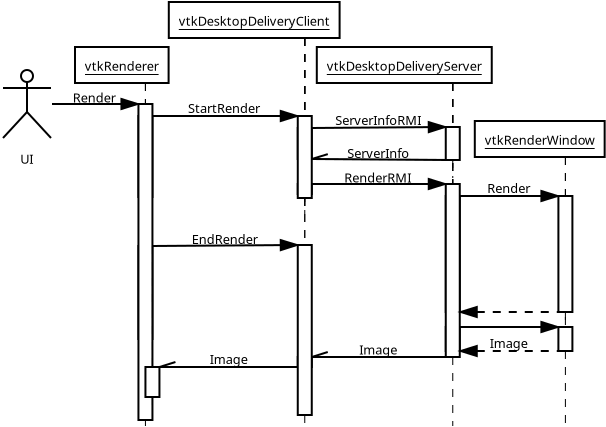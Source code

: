 <?xml version="1.0"?>
<dia:diagram xmlns:dia="http://www.lysator.liu.se/~alla/dia/">
  <dia:layer name="Background" visible="true">
    <dia:object type="UML - Lifeline" version="0" id="O0">
      <dia:attribute name="obj_pos">
        <dia:point val="9.022,4.9"/>
      </dia:attribute>
      <dia:attribute name="obj_bb">
        <dia:rectangle val="8.672,4.875;9.372,11.275"/>
      </dia:attribute>
      <dia:attribute name="conn_endpoints">
        <dia:point val="9.022,4.9"/>
        <dia:point val="9.022,11.25"/>
      </dia:attribute>
      <dia:attribute name="rtop">
        <dia:real val="1.65"/>
      </dia:attribute>
      <dia:attribute name="rbot">
        <dia:real val="5.7"/>
      </dia:attribute>
      <dia:attribute name="draw_focus">
        <dia:boolean val="true"/>
      </dia:attribute>
      <dia:attribute name="draw_cross">
        <dia:boolean val="false"/>
      </dia:attribute>
      <dia:connections>
        <dia:connection handle="0" to="O13" connection="6"/>
      </dia:connections>
    </dia:object>
    <dia:object type="UML - Lifeline" version="0" id="O1">
      <dia:attribute name="obj_pos">
        <dia:point val="9.022,4.9"/>
      </dia:attribute>
      <dia:attribute name="obj_bb">
        <dia:rectangle val="8.672,4.875;9.372,18.825"/>
      </dia:attribute>
      <dia:attribute name="conn_endpoints">
        <dia:point val="9.022,4.9"/>
        <dia:point val="9.022,18.8"/>
      </dia:attribute>
      <dia:attribute name="rtop">
        <dia:real val="8.15"/>
      </dia:attribute>
      <dia:attribute name="rbot">
        <dia:real val="12.8"/>
      </dia:attribute>
      <dia:attribute name="draw_focus">
        <dia:boolean val="true"/>
      </dia:attribute>
      <dia:attribute name="draw_cross">
        <dia:boolean val="false"/>
      </dia:attribute>
      <dia:connections>
        <dia:connection handle="0" to="O13" connection="6"/>
      </dia:connections>
    </dia:object>
    <dia:object type="UML - Lifeline" version="0" id="O2">
      <dia:attribute name="obj_pos">
        <dia:point val="30.02,8.6"/>
      </dia:attribute>
      <dia:attribute name="obj_bb">
        <dia:rectangle val="29.67,8.575;30.37,22.025"/>
      </dia:attribute>
      <dia:attribute name="conn_endpoints">
        <dia:point val="30.02,8.6"/>
        <dia:point val="30.02,22"/>
      </dia:attribute>
      <dia:attribute name="rtop">
        <dia:real val="8.5"/>
      </dia:attribute>
      <dia:attribute name="rbot">
        <dia:real val="9.7"/>
      </dia:attribute>
      <dia:attribute name="draw_focus">
        <dia:boolean val="true"/>
      </dia:attribute>
      <dia:attribute name="draw_cross">
        <dia:boolean val="false"/>
      </dia:attribute>
      <dia:connections>
        <dia:connection handle="0" to="O22" connection="6"/>
      </dia:connections>
    </dia:object>
    <dia:object type="UML - Lifeline" version="0" id="O3">
      <dia:attribute name="obj_pos">
        <dia:point val="24.388,4.9"/>
      </dia:attribute>
      <dia:attribute name="obj_bb">
        <dia:rectangle val="24.038,4.875;24.738,17.525"/>
      </dia:attribute>
      <dia:attribute name="conn_endpoints">
        <dia:point val="24.388,4.9"/>
        <dia:point val="24.388,17.5"/>
      </dia:attribute>
      <dia:attribute name="rtop">
        <dia:real val="5.65"/>
      </dia:attribute>
      <dia:attribute name="rbot">
        <dia:real val="11.45"/>
      </dia:attribute>
      <dia:attribute name="draw_focus">
        <dia:boolean val="true"/>
      </dia:attribute>
      <dia:attribute name="draw_cross">
        <dia:boolean val="false"/>
      </dia:attribute>
      <dia:connections>
        <dia:connection handle="0" to="O17" connection="6"/>
      </dia:connections>
    </dia:object>
    <dia:object type="UML - Lifeline" version="0" id="O4">
      <dia:attribute name="obj_pos">
        <dia:point val="24.388,4.9"/>
      </dia:attribute>
      <dia:attribute name="obj_bb">
        <dia:rectangle val="24.038,4.875;24.738,18.575"/>
      </dia:attribute>
      <dia:attribute name="conn_endpoints">
        <dia:point val="24.388,4.9"/>
        <dia:point val="24.388,18.55"/>
      </dia:attribute>
      <dia:attribute name="rtop">
        <dia:real val="12.2"/>
      </dia:attribute>
      <dia:attribute name="rbot">
        <dia:real val="13.4"/>
      </dia:attribute>
      <dia:attribute name="draw_focus">
        <dia:boolean val="true"/>
      </dia:attribute>
      <dia:attribute name="draw_cross">
        <dia:boolean val="false"/>
      </dia:attribute>
      <dia:connections>
        <dia:connection handle="0" to="O17" connection="6"/>
      </dia:connections>
    </dia:object>
    <dia:object type="UML - Lifeline" version="0" id="O5">
      <dia:attribute name="obj_pos">
        <dia:point val="16.988,2.65"/>
      </dia:attribute>
      <dia:attribute name="obj_bb">
        <dia:rectangle val="16.638,2.625;17.338,20.525"/>
      </dia:attribute>
      <dia:attribute name="conn_endpoints">
        <dia:point val="16.988,2.65"/>
        <dia:point val="16.988,20.5"/>
      </dia:attribute>
      <dia:attribute name="rtop">
        <dia:real val="15.95"/>
      </dia:attribute>
      <dia:attribute name="rbot">
        <dia:real val="16.45"/>
      </dia:attribute>
      <dia:attribute name="draw_focus">
        <dia:boolean val="true"/>
      </dia:attribute>
      <dia:attribute name="draw_cross">
        <dia:boolean val="false"/>
      </dia:attribute>
      <dia:connections>
        <dia:connection handle="0" to="O16" connection="6"/>
      </dia:connections>
    </dia:object>
    <dia:object type="UML - Lifeline" version="0" id="O6">
      <dia:attribute name="obj_pos">
        <dia:point val="16.988,2.65"/>
      </dia:attribute>
      <dia:attribute name="obj_bb">
        <dia:rectangle val="16.638,2.625;17.338,9.275"/>
      </dia:attribute>
      <dia:attribute name="conn_endpoints">
        <dia:point val="16.988,2.65"/>
        <dia:point val="16.988,9.25"/>
      </dia:attribute>
      <dia:attribute name="rtop">
        <dia:real val="4.5"/>
      </dia:attribute>
      <dia:attribute name="rbot">
        <dia:real val="6.05"/>
      </dia:attribute>
      <dia:attribute name="draw_focus">
        <dia:boolean val="true"/>
      </dia:attribute>
      <dia:attribute name="draw_cross">
        <dia:boolean val="false"/>
      </dia:attribute>
      <dia:connections>
        <dia:connection handle="0" to="O16" connection="6"/>
      </dia:connections>
    </dia:object>
    <dia:object type="UML - Lifeline" version="0" id="O7">
      <dia:attribute name="obj_pos">
        <dia:point val="16.988,2.65"/>
      </dia:attribute>
      <dia:attribute name="obj_bb">
        <dia:rectangle val="16.638,2.625;17.338,11.475"/>
      </dia:attribute>
      <dia:attribute name="conn_endpoints">
        <dia:point val="16.988,2.65"/>
        <dia:point val="16.988,11.45"/>
      </dia:attribute>
      <dia:attribute name="rtop">
        <dia:real val="7.3"/>
      </dia:attribute>
      <dia:attribute name="rbot">
        <dia:real val="7.8"/>
      </dia:attribute>
      <dia:attribute name="draw_focus">
        <dia:boolean val="true"/>
      </dia:attribute>
      <dia:attribute name="draw_cross">
        <dia:boolean val="false"/>
      </dia:attribute>
      <dia:connections>
        <dia:connection handle="0" to="O16" connection="6"/>
      </dia:connections>
    </dia:object>
    <dia:object type="UML - Lifeline" version="0" id="O8">
      <dia:attribute name="obj_pos">
        <dia:point val="16.988,2.65"/>
      </dia:attribute>
      <dia:attribute name="obj_bb">
        <dia:rectangle val="16.638,2.625;17.338,22.075"/>
      </dia:attribute>
      <dia:attribute name="conn_endpoints">
        <dia:point val="16.988,2.65"/>
        <dia:point val="16.988,22.05"/>
      </dia:attribute>
      <dia:attribute name="rtop">
        <dia:real val="10.35"/>
      </dia:attribute>
      <dia:attribute name="rbot">
        <dia:real val="18.85"/>
      </dia:attribute>
      <dia:attribute name="draw_focus">
        <dia:boolean val="true"/>
      </dia:attribute>
      <dia:attribute name="draw_cross">
        <dia:boolean val="false"/>
      </dia:attribute>
      <dia:connections>
        <dia:connection handle="0" to="O16" connection="6"/>
      </dia:connections>
    </dia:object>
    <dia:object type="UML - Lifeline" version="0" id="O9">
      <dia:attribute name="obj_pos">
        <dia:point val="9.022,4.9"/>
      </dia:attribute>
      <dia:attribute name="obj_bb">
        <dia:rectangle val="8.672,4.875;9.372,22.075"/>
      </dia:attribute>
      <dia:attribute name="conn_endpoints">
        <dia:point val="9.022,4.9"/>
        <dia:point val="9.022,22.05"/>
      </dia:attribute>
      <dia:attribute name="rtop">
        <dia:real val="1.05"/>
      </dia:attribute>
      <dia:attribute name="rbot">
        <dia:real val="16.85"/>
      </dia:attribute>
      <dia:attribute name="draw_focus">
        <dia:boolean val="true"/>
      </dia:attribute>
      <dia:attribute name="draw_cross">
        <dia:boolean val="false"/>
      </dia:attribute>
      <dia:connections>
        <dia:connection handle="0" to="O13" connection="6"/>
      </dia:connections>
    </dia:object>
    <dia:object type="UML - Lifeline" version="0" id="O10">
      <dia:attribute name="obj_pos">
        <dia:point val="24.388,4.9"/>
      </dia:attribute>
      <dia:attribute name="obj_bb">
        <dia:rectangle val="24.038,4.875;24.738,22.075"/>
      </dia:attribute>
      <dia:attribute name="conn_endpoints">
        <dia:point val="24.388,4.9"/>
        <dia:point val="24.388,22.05"/>
      </dia:attribute>
      <dia:attribute name="rtop">
        <dia:real val="5.05"/>
      </dia:attribute>
      <dia:attribute name="rbot">
        <dia:real val="13.7"/>
      </dia:attribute>
      <dia:attribute name="draw_focus">
        <dia:boolean val="true"/>
      </dia:attribute>
      <dia:attribute name="draw_cross">
        <dia:boolean val="false"/>
      </dia:attribute>
      <dia:connections>
        <dia:connection handle="0" to="O17" connection="6"/>
      </dia:connections>
    </dia:object>
    <dia:object type="UML - Lifeline" version="0" id="O11">
      <dia:attribute name="obj_pos">
        <dia:point val="16.988,2.65"/>
      </dia:attribute>
      <dia:attribute name="obj_bb">
        <dia:rectangle val="16.638,2.625;17.338,11.325"/>
      </dia:attribute>
      <dia:attribute name="conn_endpoints">
        <dia:point val="16.988,2.65"/>
        <dia:point val="16.988,11.3"/>
      </dia:attribute>
      <dia:attribute name="rtop">
        <dia:real val="3.9"/>
      </dia:attribute>
      <dia:attribute name="rbot">
        <dia:real val="8"/>
      </dia:attribute>
      <dia:attribute name="draw_focus">
        <dia:boolean val="true"/>
      </dia:attribute>
      <dia:attribute name="draw_cross">
        <dia:boolean val="false"/>
      </dia:attribute>
      <dia:connections>
        <dia:connection handle="0" to="O16" connection="6"/>
      </dia:connections>
    </dia:object>
    <dia:object type="UML - Actor" version="0" id="O12">
      <dia:attribute name="obj_pos">
        <dia:point val="3.1,5.95"/>
      </dia:attribute>
      <dia:attribute name="obj_bb">
        <dia:rectangle val="1.8,3.6;4.4,9.155"/>
      </dia:attribute>
      <dia:attribute name="elem_corner">
        <dia:point val="1.85,3.65"/>
      </dia:attribute>
      <dia:attribute name="elem_width">
        <dia:real val="2.5"/>
      </dia:attribute>
      <dia:attribute name="elem_height">
        <dia:real val="4.6"/>
      </dia:attribute>
      <dia:attribute name="text">
        <dia:composite type="text">
          <dia:attribute name="string">
            <dia:string>#UI#</dia:string>
          </dia:attribute>
          <dia:attribute name="font">
            <dia:font name="Helvetica"/>
          </dia:attribute>
          <dia:attribute name="height">
            <dia:real val="0.8"/>
          </dia:attribute>
          <dia:attribute name="pos">
            <dia:point val="3.1,9.05"/>
          </dia:attribute>
          <dia:attribute name="color">
            <dia:color val="#000000"/>
          </dia:attribute>
          <dia:attribute name="alignment">
            <dia:enum val="1"/>
          </dia:attribute>
        </dia:composite>
      </dia:attribute>
    </dia:object>
    <dia:object type="UML - Object" version="0" id="O13">
      <dia:attribute name="obj_pos">
        <dia:point val="5.5,3.1"/>
      </dia:attribute>
      <dia:attribute name="obj_bb">
        <dia:rectangle val="5.45,3.05;12.594,4.95"/>
      </dia:attribute>
      <dia:attribute name="elem_corner">
        <dia:point val="5.5,3.1"/>
      </dia:attribute>
      <dia:attribute name="elem_width">
        <dia:real val="7.044"/>
      </dia:attribute>
      <dia:attribute name="elem_height">
        <dia:real val="1.8"/>
      </dia:attribute>
      <dia:attribute name="text">
        <dia:composite type="text">
          <dia:attribute name="string">
            <dia:string>#vtkRenderer#</dia:string>
          </dia:attribute>
          <dia:attribute name="font">
            <dia:font name="Helvetica"/>
          </dia:attribute>
          <dia:attribute name="height">
            <dia:real val="0.8"/>
          </dia:attribute>
          <dia:attribute name="pos">
            <dia:point val="9.022,4.295"/>
          </dia:attribute>
          <dia:attribute name="color">
            <dia:color val="#000000"/>
          </dia:attribute>
          <dia:attribute name="alignment">
            <dia:enum val="1"/>
          </dia:attribute>
        </dia:composite>
      </dia:attribute>
      <dia:attribute name="stereotype">
        <dia:string/>
      </dia:attribute>
      <dia:attribute name="exstate">
        <dia:string/>
      </dia:attribute>
      <dia:attribute name="attrib">
        <dia:composite type="text">
          <dia:attribute name="string">
            <dia:string>##</dia:string>
          </dia:attribute>
          <dia:attribute name="font">
            <dia:font name="Helvetica"/>
          </dia:attribute>
          <dia:attribute name="height">
            <dia:real val="0.8"/>
          </dia:attribute>
          <dia:attribute name="pos">
            <dia:point val="0,0"/>
          </dia:attribute>
          <dia:attribute name="color">
            <dia:color val="#000000"/>
          </dia:attribute>
          <dia:attribute name="alignment">
            <dia:enum val="0"/>
          </dia:attribute>
        </dia:composite>
      </dia:attribute>
      <dia:attribute name="is_active">
        <dia:boolean val="false"/>
      </dia:attribute>
      <dia:attribute name="show_attribs">
        <dia:boolean val="false"/>
      </dia:attribute>
      <dia:attribute name="multiple">
        <dia:boolean val="false"/>
      </dia:attribute>
    </dia:object>
    <dia:object type="UML - Message" version="0" id="O14">
      <dia:attribute name="obj_pos">
        <dia:point val="9.372,6.55"/>
      </dia:attribute>
      <dia:attribute name="obj_bb">
        <dia:rectangle val="9.322,5.705;16.688,6.95"/>
      </dia:attribute>
      <dia:attribute name="conn_endpoints">
        <dia:point val="9.372,6.55"/>
        <dia:point val="16.638,6.55"/>
      </dia:attribute>
      <dia:attribute name="text">
        <dia:string>#StartRender#</dia:string>
      </dia:attribute>
      <dia:attribute name="text_pos">
        <dia:point val="12.955,6.4"/>
      </dia:attribute>
      <dia:attribute name="type">
        <dia:int val="0"/>
      </dia:attribute>
      <dia:connections>
        <dia:connection handle="0" to="O0" connection="1"/>
        <dia:connection handle="1" to="O11" connection="0"/>
      </dia:connections>
    </dia:object>
    <dia:object type="UML - Message" version="0" id="O15">
      <dia:attribute name="obj_pos">
        <dia:point val="4.35,5.95"/>
      </dia:attribute>
      <dia:attribute name="obj_bb">
        <dia:rectangle val="4.3,5.18;8.722,6.35"/>
      </dia:attribute>
      <dia:attribute name="conn_endpoints">
        <dia:point val="4.35,5.95"/>
        <dia:point val="8.672,5.95"/>
      </dia:attribute>
      <dia:attribute name="text">
        <dia:string>#Render#</dia:string>
      </dia:attribute>
      <dia:attribute name="text_pos">
        <dia:point val="6.465,5.875"/>
      </dia:attribute>
      <dia:attribute name="type">
        <dia:int val="0"/>
      </dia:attribute>
      <dia:connections>
        <dia:connection handle="0" to="O12" connection="4"/>
        <dia:connection handle="1" to="O9" connection="0"/>
      </dia:connections>
    </dia:object>
    <dia:object type="UML - Object" version="0" id="O16">
      <dia:attribute name="obj_pos">
        <dia:point val="10.19,0.85"/>
      </dia:attribute>
      <dia:attribute name="obj_bb">
        <dia:rectangle val="10.14,0.8;23.836,2.7"/>
      </dia:attribute>
      <dia:attribute name="elem_corner">
        <dia:point val="10.19,0.85"/>
      </dia:attribute>
      <dia:attribute name="elem_width">
        <dia:real val="13.596"/>
      </dia:attribute>
      <dia:attribute name="elem_height">
        <dia:real val="1.8"/>
      </dia:attribute>
      <dia:attribute name="text">
        <dia:composite type="text">
          <dia:attribute name="string">
            <dia:string>#vtkDesktopDeliveryClient#</dia:string>
          </dia:attribute>
          <dia:attribute name="font">
            <dia:font name="Helvetica"/>
          </dia:attribute>
          <dia:attribute name="height">
            <dia:real val="0.8"/>
          </dia:attribute>
          <dia:attribute name="pos">
            <dia:point val="16.988,2.045"/>
          </dia:attribute>
          <dia:attribute name="color">
            <dia:color val="#000000"/>
          </dia:attribute>
          <dia:attribute name="alignment">
            <dia:enum val="1"/>
          </dia:attribute>
        </dia:composite>
      </dia:attribute>
      <dia:attribute name="stereotype">
        <dia:string/>
      </dia:attribute>
      <dia:attribute name="exstate">
        <dia:string/>
      </dia:attribute>
      <dia:attribute name="attrib">
        <dia:composite type="text">
          <dia:attribute name="string">
            <dia:string>##</dia:string>
          </dia:attribute>
          <dia:attribute name="font">
            <dia:font name="Helvetica"/>
          </dia:attribute>
          <dia:attribute name="height">
            <dia:real val="0.8"/>
          </dia:attribute>
          <dia:attribute name="pos">
            <dia:point val="0,0"/>
          </dia:attribute>
          <dia:attribute name="color">
            <dia:color val="#000000"/>
          </dia:attribute>
          <dia:attribute name="alignment">
            <dia:enum val="0"/>
          </dia:attribute>
        </dia:composite>
      </dia:attribute>
      <dia:attribute name="is_active">
        <dia:boolean val="false"/>
      </dia:attribute>
      <dia:attribute name="show_attribs">
        <dia:boolean val="false"/>
      </dia:attribute>
      <dia:attribute name="multiple">
        <dia:boolean val="false"/>
      </dia:attribute>
    </dia:object>
    <dia:object type="UML - Object" version="0" id="O17">
      <dia:attribute name="obj_pos">
        <dia:point val="17.59,3.1"/>
      </dia:attribute>
      <dia:attribute name="obj_bb">
        <dia:rectangle val="17.54,3.05;31.236,4.95"/>
      </dia:attribute>
      <dia:attribute name="elem_corner">
        <dia:point val="17.59,3.1"/>
      </dia:attribute>
      <dia:attribute name="elem_width">
        <dia:real val="13.596"/>
      </dia:attribute>
      <dia:attribute name="elem_height">
        <dia:real val="1.8"/>
      </dia:attribute>
      <dia:attribute name="text">
        <dia:composite type="text">
          <dia:attribute name="string">
            <dia:string>#vtkDesktopDeliveryServer#</dia:string>
          </dia:attribute>
          <dia:attribute name="font">
            <dia:font name="Helvetica"/>
          </dia:attribute>
          <dia:attribute name="height">
            <dia:real val="0.8"/>
          </dia:attribute>
          <dia:attribute name="pos">
            <dia:point val="24.388,4.295"/>
          </dia:attribute>
          <dia:attribute name="color">
            <dia:color val="#000000"/>
          </dia:attribute>
          <dia:attribute name="alignment">
            <dia:enum val="1"/>
          </dia:attribute>
        </dia:composite>
      </dia:attribute>
      <dia:attribute name="stereotype">
        <dia:string/>
      </dia:attribute>
      <dia:attribute name="exstate">
        <dia:string/>
      </dia:attribute>
      <dia:attribute name="attrib">
        <dia:composite type="text">
          <dia:attribute name="string">
            <dia:string>##</dia:string>
          </dia:attribute>
          <dia:attribute name="font">
            <dia:font name="Helvetica"/>
          </dia:attribute>
          <dia:attribute name="height">
            <dia:real val="0.8"/>
          </dia:attribute>
          <dia:attribute name="pos">
            <dia:point val="0,0"/>
          </dia:attribute>
          <dia:attribute name="color">
            <dia:color val="#000000"/>
          </dia:attribute>
          <dia:attribute name="alignment">
            <dia:enum val="0"/>
          </dia:attribute>
        </dia:composite>
      </dia:attribute>
      <dia:attribute name="is_active">
        <dia:boolean val="false"/>
      </dia:attribute>
      <dia:attribute name="show_attribs">
        <dia:boolean val="false"/>
      </dia:attribute>
      <dia:attribute name="multiple">
        <dia:boolean val="false"/>
      </dia:attribute>
    </dia:object>
    <dia:object type="UML - Lifeline" version="0" id="O18">
      <dia:attribute name="obj_pos">
        <dia:point val="24.388,4.9"/>
      </dia:attribute>
      <dia:attribute name="obj_bb">
        <dia:rectangle val="24.038,4.875;24.738,9.675"/>
      </dia:attribute>
      <dia:attribute name="conn_endpoints">
        <dia:point val="24.388,4.9"/>
        <dia:point val="24.388,9.65"/>
      </dia:attribute>
      <dia:attribute name="rtop">
        <dia:real val="2.2"/>
      </dia:attribute>
      <dia:attribute name="rbot">
        <dia:real val="3.85"/>
      </dia:attribute>
      <dia:attribute name="draw_focus">
        <dia:boolean val="true"/>
      </dia:attribute>
      <dia:attribute name="draw_cross">
        <dia:boolean val="false"/>
      </dia:attribute>
      <dia:connections>
        <dia:connection handle="0" to="O17" connection="6"/>
      </dia:connections>
    </dia:object>
    <dia:object type="UML - Message" version="0" id="O19">
      <dia:attribute name="obj_pos">
        <dia:point val="17.338,7.15"/>
      </dia:attribute>
      <dia:attribute name="obj_bb">
        <dia:rectangle val="17.139,6.305;24.191,7.5"/>
      </dia:attribute>
      <dia:attribute name="conn_endpoints">
        <dia:point val="17.338,7.15"/>
        <dia:point val="24.038,7.1"/>
      </dia:attribute>
      <dia:attribute name="text">
        <dia:string>#ServerInfoRMI#</dia:string>
      </dia:attribute>
      <dia:attribute name="text_pos">
        <dia:point val="20.665,7"/>
      </dia:attribute>
      <dia:attribute name="type">
        <dia:int val="0"/>
      </dia:attribute>
      <dia:connections>
        <dia:connection handle="0" to="O6" connection="1"/>
        <dia:connection handle="1" to="O18" connection="0"/>
      </dia:connections>
    </dia:object>
    <dia:object type="UML - Message" version="0" id="O20">
      <dia:attribute name="obj_pos">
        <dia:point val="24.038,8.75"/>
      </dia:attribute>
      <dia:attribute name="obj_bb">
        <dia:rectangle val="17.288,7.955;24.088,9.1"/>
      </dia:attribute>
      <dia:attribute name="conn_endpoints">
        <dia:point val="24.038,8.75"/>
        <dia:point val="17.338,8.7"/>
      </dia:attribute>
      <dia:attribute name="text">
        <dia:string>#ServerInfo#</dia:string>
      </dia:attribute>
      <dia:attribute name="text_pos">
        <dia:point val="20.665,8.65"/>
      </dia:attribute>
      <dia:attribute name="type">
        <dia:int val="5"/>
      </dia:attribute>
      <dia:connections>
        <dia:connection handle="0" to="O18" connection="5"/>
        <dia:connection handle="1" to="O6" connection="3"/>
      </dia:connections>
    </dia:object>
    <dia:object type="UML - Message" version="0" id="O21">
      <dia:attribute name="obj_pos">
        <dia:point val="17.338,9.95"/>
      </dia:attribute>
      <dia:attribute name="obj_bb">
        <dia:rectangle val="17.288,9.18;24.088,10.35"/>
      </dia:attribute>
      <dia:attribute name="conn_endpoints">
        <dia:point val="17.338,9.95"/>
        <dia:point val="24.038,9.95"/>
      </dia:attribute>
      <dia:attribute name="text">
        <dia:string>#RenderRMI#</dia:string>
      </dia:attribute>
      <dia:attribute name="text_pos">
        <dia:point val="20.64,9.875"/>
      </dia:attribute>
      <dia:attribute name="type">
        <dia:int val="0"/>
      </dia:attribute>
      <dia:connections>
        <dia:connection handle="0" to="O7" connection="1"/>
        <dia:connection handle="1" to="O10" connection="0"/>
      </dia:connections>
    </dia:object>
    <dia:object type="UML - Object" version="0" id="O22">
      <dia:attribute name="obj_pos">
        <dia:point val="25.49,6.8"/>
      </dia:attribute>
      <dia:attribute name="obj_bb">
        <dia:rectangle val="25.44,6.75;34.6,8.65"/>
      </dia:attribute>
      <dia:attribute name="elem_corner">
        <dia:point val="25.49,6.8"/>
      </dia:attribute>
      <dia:attribute name="elem_width">
        <dia:real val="9.06"/>
      </dia:attribute>
      <dia:attribute name="elem_height">
        <dia:real val="1.8"/>
      </dia:attribute>
      <dia:attribute name="text">
        <dia:composite type="text">
          <dia:attribute name="string">
            <dia:string>#vtkRenderWindow#</dia:string>
          </dia:attribute>
          <dia:attribute name="font">
            <dia:font name="Helvetica"/>
          </dia:attribute>
          <dia:attribute name="height">
            <dia:real val="0.8"/>
          </dia:attribute>
          <dia:attribute name="pos">
            <dia:point val="30.02,7.995"/>
          </dia:attribute>
          <dia:attribute name="color">
            <dia:color val="#000000"/>
          </dia:attribute>
          <dia:attribute name="alignment">
            <dia:enum val="1"/>
          </dia:attribute>
        </dia:composite>
      </dia:attribute>
      <dia:attribute name="stereotype">
        <dia:string/>
      </dia:attribute>
      <dia:attribute name="exstate">
        <dia:string/>
      </dia:attribute>
      <dia:attribute name="attrib">
        <dia:composite type="text">
          <dia:attribute name="string">
            <dia:string>##</dia:string>
          </dia:attribute>
          <dia:attribute name="font">
            <dia:font name="Helvetica"/>
          </dia:attribute>
          <dia:attribute name="height">
            <dia:real val="0.8"/>
          </dia:attribute>
          <dia:attribute name="pos">
            <dia:point val="0,0"/>
          </dia:attribute>
          <dia:attribute name="color">
            <dia:color val="#000000"/>
          </dia:attribute>
          <dia:attribute name="alignment">
            <dia:enum val="0"/>
          </dia:attribute>
        </dia:composite>
      </dia:attribute>
      <dia:attribute name="is_active">
        <dia:boolean val="false"/>
      </dia:attribute>
      <dia:attribute name="show_attribs">
        <dia:boolean val="false"/>
      </dia:attribute>
      <dia:attribute name="multiple">
        <dia:boolean val="false"/>
      </dia:attribute>
    </dia:object>
    <dia:object type="UML - Lifeline" version="0" id="O23">
      <dia:attribute name="obj_pos">
        <dia:point val="30.02,8.6"/>
      </dia:attribute>
      <dia:attribute name="obj_bb">
        <dia:rectangle val="29.67,8.575;30.37,17.025"/>
      </dia:attribute>
      <dia:attribute name="conn_endpoints">
        <dia:point val="30.02,8.6"/>
        <dia:point val="30.02,17"/>
      </dia:attribute>
      <dia:attribute name="rtop">
        <dia:real val="1.95"/>
      </dia:attribute>
      <dia:attribute name="rbot">
        <dia:real val="7.75"/>
      </dia:attribute>
      <dia:attribute name="draw_focus">
        <dia:boolean val="true"/>
      </dia:attribute>
      <dia:attribute name="draw_cross">
        <dia:boolean val="false"/>
      </dia:attribute>
      <dia:connections>
        <dia:connection handle="0" to="O22" connection="6"/>
      </dia:connections>
    </dia:object>
    <dia:object type="UML - Message" version="0" id="O24">
      <dia:attribute name="obj_pos">
        <dia:point val="24.738,10.55"/>
      </dia:attribute>
      <dia:attribute name="obj_bb">
        <dia:rectangle val="24.688,9.705;29.72,10.95"/>
      </dia:attribute>
      <dia:attribute name="conn_endpoints">
        <dia:point val="24.738,10.55"/>
        <dia:point val="29.67,10.55"/>
      </dia:attribute>
      <dia:attribute name="text">
        <dia:string>#Render#</dia:string>
      </dia:attribute>
      <dia:attribute name="text_pos">
        <dia:point val="27.19,10.4"/>
      </dia:attribute>
      <dia:attribute name="type">
        <dia:int val="0"/>
      </dia:attribute>
      <dia:connections>
        <dia:connection handle="0" to="O3" connection="1"/>
        <dia:connection handle="1" to="O23" connection="0"/>
      </dia:connections>
    </dia:object>
    <dia:object type="UML - Message" version="0" id="O25">
      <dia:attribute name="obj_pos">
        <dia:point val="24.738,17.1"/>
      </dia:attribute>
      <dia:attribute name="obj_bb">
        <dia:rectangle val="24.688,16.405;29.72,17.5"/>
      </dia:attribute>
      <dia:attribute name="conn_endpoints">
        <dia:point val="24.738,17.1"/>
        <dia:point val="29.67,17.1"/>
      </dia:attribute>
      <dia:attribute name="text">
        <dia:string>##</dia:string>
      </dia:attribute>
      <dia:attribute name="text_pos">
        <dia:point val="27.204,17.1"/>
      </dia:attribute>
      <dia:attribute name="type">
        <dia:int val="0"/>
      </dia:attribute>
      <dia:connections>
        <dia:connection handle="0" to="O4" connection="1"/>
        <dia:connection handle="1" to="O2" connection="0"/>
      </dia:connections>
    </dia:object>
    <dia:object type="UML - Message" version="0" id="O26">
      <dia:attribute name="obj_pos">
        <dia:point val="24.738,18.3"/>
      </dia:attribute>
      <dia:attribute name="obj_bb">
        <dia:rectangle val="24.688,17.455;29.72,18.7"/>
      </dia:attribute>
      <dia:attribute name="conn_endpoints">
        <dia:point val="24.738,18.3"/>
        <dia:point val="29.67,18.3"/>
      </dia:attribute>
      <dia:attribute name="text">
        <dia:string>#Image#</dia:string>
      </dia:attribute>
      <dia:attribute name="text_pos">
        <dia:point val="27.19,18.15"/>
      </dia:attribute>
      <dia:attribute name="type">
        <dia:int val="4"/>
      </dia:attribute>
      <dia:connections>
        <dia:connection handle="0" to="O4" connection="3"/>
        <dia:connection handle="1" to="O2" connection="5"/>
      </dia:connections>
    </dia:object>
    <dia:object type="UML - Message" version="0" id="O27">
      <dia:attribute name="obj_pos">
        <dia:point val="24.738,16.35"/>
      </dia:attribute>
      <dia:attribute name="obj_bb">
        <dia:rectangle val="24.688,15.655;29.72,16.75"/>
      </dia:attribute>
      <dia:attribute name="conn_endpoints">
        <dia:point val="24.738,16.35"/>
        <dia:point val="29.67,16.35"/>
      </dia:attribute>
      <dia:attribute name="text">
        <dia:string>##</dia:string>
      </dia:attribute>
      <dia:attribute name="text_pos">
        <dia:point val="27.204,16.35"/>
      </dia:attribute>
      <dia:attribute name="type">
        <dia:int val="4"/>
      </dia:attribute>
      <dia:connections>
        <dia:connection handle="0" to="O3" connection="3"/>
        <dia:connection handle="1" to="O23" connection="5"/>
      </dia:connections>
    </dia:object>
    <dia:object type="UML - Message" version="0" id="O28">
      <dia:attribute name="obj_pos">
        <dia:point val="9.372,13.05"/>
      </dia:attribute>
      <dia:attribute name="obj_bb">
        <dia:rectangle val="9.322,12.255;16.688,13.4"/>
      </dia:attribute>
      <dia:attribute name="conn_endpoints">
        <dia:point val="9.372,13.05"/>
        <dia:point val="16.638,13"/>
      </dia:attribute>
      <dia:attribute name="text">
        <dia:string>#EndRender#</dia:string>
      </dia:attribute>
      <dia:attribute name="text_pos">
        <dia:point val="12.99,12.95"/>
      </dia:attribute>
      <dia:attribute name="type">
        <dia:int val="0"/>
      </dia:attribute>
      <dia:connections>
        <dia:connection handle="0" to="O1" connection="1"/>
        <dia:connection handle="1" to="O8" connection="0"/>
      </dia:connections>
    </dia:object>
    <dia:object type="UML - Message" version="0" id="O29">
      <dia:attribute name="obj_pos">
        <dia:point val="24.038,18.6"/>
      </dia:attribute>
      <dia:attribute name="obj_bb">
        <dia:rectangle val="17.288,17.78;24.088,19"/>
      </dia:attribute>
      <dia:attribute name="conn_endpoints">
        <dia:point val="24.038,18.6"/>
        <dia:point val="17.338,18.6"/>
      </dia:attribute>
      <dia:attribute name="text">
        <dia:string>#Image#</dia:string>
      </dia:attribute>
      <dia:attribute name="text_pos">
        <dia:point val="20.664,18.475"/>
      </dia:attribute>
      <dia:attribute name="type">
        <dia:int val="5"/>
      </dia:attribute>
      <dia:connections>
        <dia:connection handle="0" to="O10" connection="5"/>
        <dia:connection handle="1" to="O5" connection="1"/>
      </dia:connections>
    </dia:object>
    <dia:object type="UML - Lifeline" version="0" id="O30">
      <dia:attribute name="obj_pos">
        <dia:point val="9.372,13.05"/>
      </dia:attribute>
      <dia:attribute name="obj_bb">
        <dia:rectangle val="9.022,13.025;9.722,21.275"/>
      </dia:attribute>
      <dia:attribute name="conn_endpoints">
        <dia:point val="9.372,13.05"/>
        <dia:point val="9.372,21.25"/>
      </dia:attribute>
      <dia:attribute name="rtop">
        <dia:real val="6.05"/>
      </dia:attribute>
      <dia:attribute name="rbot">
        <dia:real val="7.55"/>
      </dia:attribute>
      <dia:attribute name="draw_focus">
        <dia:boolean val="true"/>
      </dia:attribute>
      <dia:attribute name="draw_cross">
        <dia:boolean val="false"/>
      </dia:attribute>
      <dia:connections>
        <dia:connection handle="0" to="O1" connection="1"/>
      </dia:connections>
    </dia:object>
    <dia:object type="UML - Message" version="0" id="O31">
      <dia:attribute name="obj_pos">
        <dia:point val="16.638,19.1"/>
      </dia:attribute>
      <dia:attribute name="obj_bb">
        <dia:rectangle val="9.672,18.255;16.688,19.5"/>
      </dia:attribute>
      <dia:attribute name="conn_endpoints">
        <dia:point val="16.638,19.1"/>
        <dia:point val="9.722,19.1"/>
      </dia:attribute>
      <dia:attribute name="text">
        <dia:string>#Image#</dia:string>
      </dia:attribute>
      <dia:attribute name="text_pos">
        <dia:point val="13.19,18.95"/>
      </dia:attribute>
      <dia:attribute name="type">
        <dia:int val="5"/>
      </dia:attribute>
      <dia:connections>
        <dia:connection handle="0" to="O5" connection="5"/>
        <dia:connection handle="1" to="O30" connection="1"/>
      </dia:connections>
    </dia:object>
  </dia:layer>
</dia:diagram>
